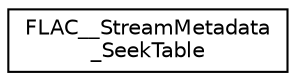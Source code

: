 digraph "Graphical Class Hierarchy"
{
 // LATEX_PDF_SIZE
  edge [fontname="Helvetica",fontsize="10",labelfontname="Helvetica",labelfontsize="10"];
  node [fontname="Helvetica",fontsize="10",shape=record];
  rankdir="LR";
  Node0 [label="FLAC__StreamMetadata\l_SeekTable",height=0.2,width=0.4,color="black", fillcolor="white", style="filled",URL="$d4/d6d/structFLAC____StreamMetadata__SeekTable.html",tooltip=" "];
}
